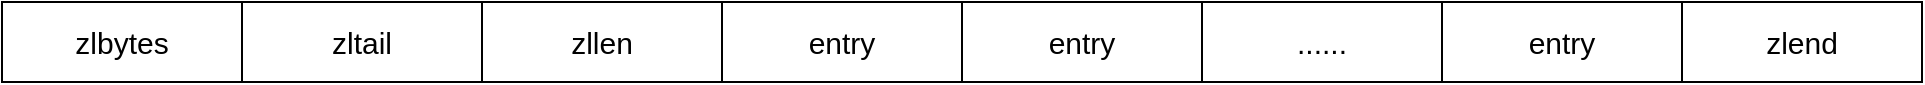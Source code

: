 <mxfile version="24.7.7">
  <diagram name="第 1 页" id="wMmwnhfqBV-OYq5SIDlH">
    <mxGraphModel dx="972" dy="518" grid="1" gridSize="10" guides="1" tooltips="1" connect="1" arrows="1" fold="1" page="1" pageScale="1" pageWidth="827" pageHeight="1169" math="0" shadow="0">
      <root>
        <mxCell id="0" />
        <mxCell id="1" parent="0" />
        <mxCell id="e9t3gRfrL-X7pLZmyNaz-1" value="zlbytes" style="rounded=0;whiteSpace=wrap;html=1;fontSize=15;" vertex="1" parent="1">
          <mxGeometry x="20" y="260" width="120" height="40" as="geometry" />
        </mxCell>
        <mxCell id="e9t3gRfrL-X7pLZmyNaz-2" value="zltail" style="rounded=0;whiteSpace=wrap;html=1;fontSize=15;" vertex="1" parent="1">
          <mxGeometry x="140" y="260" width="120" height="40" as="geometry" />
        </mxCell>
        <mxCell id="e9t3gRfrL-X7pLZmyNaz-3" value="zllen" style="rounded=0;whiteSpace=wrap;html=1;fontSize=15;" vertex="1" parent="1">
          <mxGeometry x="260" y="260" width="120" height="40" as="geometry" />
        </mxCell>
        <mxCell id="e9t3gRfrL-X7pLZmyNaz-4" value="entry" style="rounded=0;whiteSpace=wrap;html=1;fontSize=15;" vertex="1" parent="1">
          <mxGeometry x="380" y="260" width="120" height="40" as="geometry" />
        </mxCell>
        <mxCell id="e9t3gRfrL-X7pLZmyNaz-5" value="entry" style="rounded=0;whiteSpace=wrap;html=1;fontSize=15;" vertex="1" parent="1">
          <mxGeometry x="500" y="260" width="120" height="40" as="geometry" />
        </mxCell>
        <mxCell id="e9t3gRfrL-X7pLZmyNaz-6" value="......" style="rounded=0;whiteSpace=wrap;html=1;fontSize=15;" vertex="1" parent="1">
          <mxGeometry x="620" y="260" width="120" height="40" as="geometry" />
        </mxCell>
        <mxCell id="e9t3gRfrL-X7pLZmyNaz-7" value="entry" style="rounded=0;whiteSpace=wrap;html=1;fontSize=15;" vertex="1" parent="1">
          <mxGeometry x="740" y="260" width="120" height="40" as="geometry" />
        </mxCell>
        <mxCell id="e9t3gRfrL-X7pLZmyNaz-8" value="zlend" style="rounded=0;whiteSpace=wrap;html=1;fontSize=15;" vertex="1" parent="1">
          <mxGeometry x="860" y="260" width="120" height="40" as="geometry" />
        </mxCell>
      </root>
    </mxGraphModel>
  </diagram>
</mxfile>
